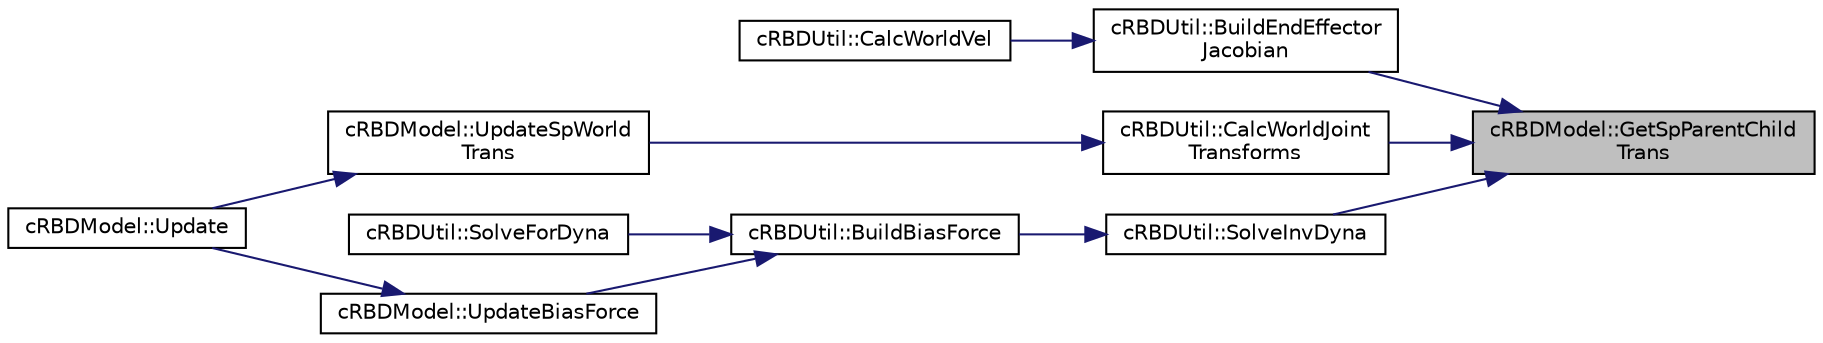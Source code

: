 digraph "cRBDModel::GetSpParentChildTrans"
{
 // LATEX_PDF_SIZE
  edge [fontname="Helvetica",fontsize="10",labelfontname="Helvetica",labelfontsize="10"];
  node [fontname="Helvetica",fontsize="10",shape=record];
  rankdir="RL";
  Node1 [label="cRBDModel::GetSpParentChild\lTrans",height=0.2,width=0.4,color="black", fillcolor="grey75", style="filled", fontcolor="black",tooltip=" "];
  Node1 -> Node2 [dir="back",color="midnightblue",fontsize="10",style="solid",fontname="Helvetica"];
  Node2 [label="cRBDUtil::BuildEndEffector\lJacobian",height=0.2,width=0.4,color="black", fillcolor="white", style="filled",URL="$classc_r_b_d_util.html#a8395d038e6a1e16923a2382058dc449c",tooltip=" "];
  Node2 -> Node3 [dir="back",color="midnightblue",fontsize="10",style="solid",fontname="Helvetica"];
  Node3 [label="cRBDUtil::CalcWorldVel",height=0.2,width=0.4,color="black", fillcolor="white", style="filled",URL="$classc_r_b_d_util.html#adf0940116e43ef86264608f43869558a",tooltip=" "];
  Node1 -> Node4 [dir="back",color="midnightblue",fontsize="10",style="solid",fontname="Helvetica"];
  Node4 [label="cRBDUtil::CalcWorldJoint\lTransforms",height=0.2,width=0.4,color="black", fillcolor="white", style="filled",URL="$classc_r_b_d_util.html#a1f51dd597a77edc68d35e7a5a01cd029",tooltip=" "];
  Node4 -> Node5 [dir="back",color="midnightblue",fontsize="10",style="solid",fontname="Helvetica"];
  Node5 [label="cRBDModel::UpdateSpWorld\lTrans",height=0.2,width=0.4,color="black", fillcolor="white", style="filled",URL="$classc_r_b_d_model.html#aff4e5d2e14530efc529b371b7d765293",tooltip=" "];
  Node5 -> Node6 [dir="back",color="midnightblue",fontsize="10",style="solid",fontname="Helvetica"];
  Node6 [label="cRBDModel::Update",height=0.2,width=0.4,color="black", fillcolor="white", style="filled",URL="$classc_r_b_d_model.html#af4791a1c8722f4d66c8c54aee0cf0b78",tooltip=" "];
  Node1 -> Node7 [dir="back",color="midnightblue",fontsize="10",style="solid",fontname="Helvetica"];
  Node7 [label="cRBDUtil::SolveInvDyna",height=0.2,width=0.4,color="black", fillcolor="white", style="filled",URL="$classc_r_b_d_util.html#ae2dc89644721027f09ba58f9c38b0b5c",tooltip=" "];
  Node7 -> Node8 [dir="back",color="midnightblue",fontsize="10",style="solid",fontname="Helvetica"];
  Node8 [label="cRBDUtil::BuildBiasForce",height=0.2,width=0.4,color="black", fillcolor="white", style="filled",URL="$classc_r_b_d_util.html#a5ea3c5b2030a24e2228d161f8d5edc5d",tooltip=" "];
  Node8 -> Node9 [dir="back",color="midnightblue",fontsize="10",style="solid",fontname="Helvetica"];
  Node9 [label="cRBDUtil::SolveForDyna",height=0.2,width=0.4,color="black", fillcolor="white", style="filled",URL="$classc_r_b_d_util.html#a9d60722264a4925e572c6883e5fd7ccd",tooltip=" "];
  Node8 -> Node10 [dir="back",color="midnightblue",fontsize="10",style="solid",fontname="Helvetica"];
  Node10 [label="cRBDModel::UpdateBiasForce",height=0.2,width=0.4,color="black", fillcolor="white", style="filled",URL="$classc_r_b_d_model.html#a468edbed5890205333955e0a582c0b7f",tooltip=" "];
  Node10 -> Node6 [dir="back",color="midnightblue",fontsize="10",style="solid",fontname="Helvetica"];
}
